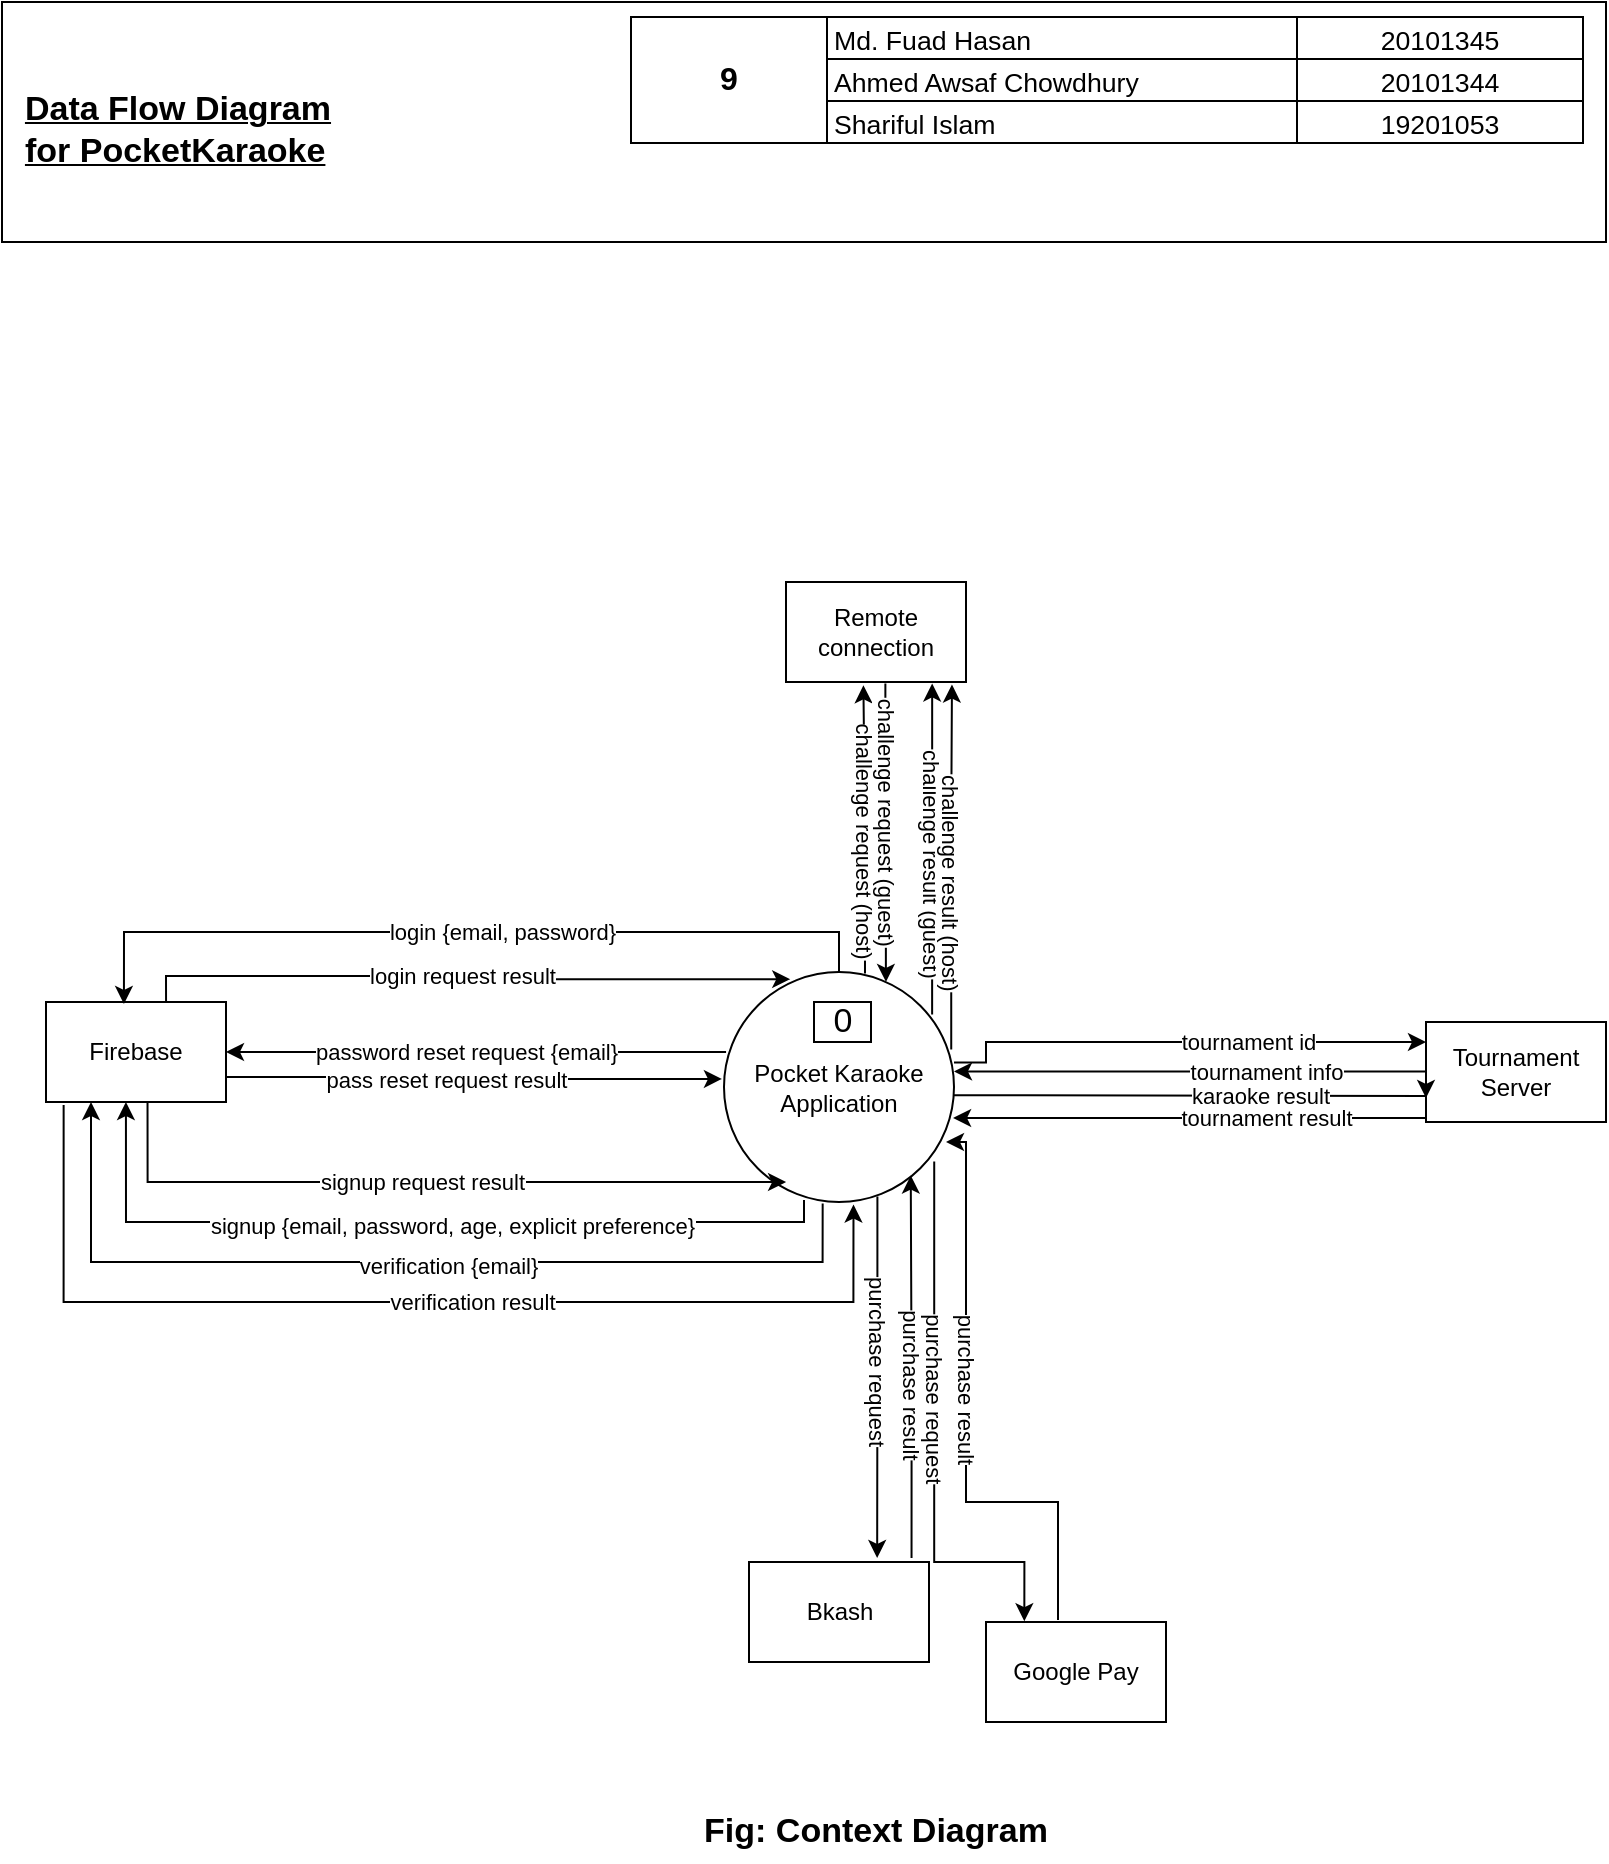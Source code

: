 <mxfile version="17.4.3" type="github" pages="2">
  <diagram id="k2JUfgEphU9K_YTLyLhj" name="Page-1">
    <mxGraphModel dx="2062" dy="1104" grid="1" gridSize="10" guides="1" tooltips="1" connect="1" arrows="1" fold="1" page="1" pageScale="1" pageWidth="827" pageHeight="1169" math="0" shadow="0">
      <root>
        <mxCell id="0" />
        <mxCell id="1" parent="0" />
        <mxCell id="YoS9NdMaz8Q-m_SnrvrS-16" style="edgeStyle=orthogonalEdgeStyle;rounded=0;orthogonalLoop=1;jettySize=auto;html=1;exitX=0.009;exitY=0.348;exitDx=0;exitDy=0;entryX=1;entryY=0.5;entryDx=0;entryDy=0;exitPerimeter=0;" edge="1" parent="1" source="YoS9NdMaz8Q-m_SnrvrS-1" target="YoS9NdMaz8Q-m_SnrvrS-6">
          <mxGeometry relative="1" as="geometry" />
        </mxCell>
        <mxCell id="YoS9NdMaz8Q-m_SnrvrS-17" value="password reset request {email}" style="edgeLabel;html=1;align=center;verticalAlign=middle;resizable=0;points=[];" vertex="1" connectable="0" parent="YoS9NdMaz8Q-m_SnrvrS-16">
          <mxGeometry x="0.356" y="-1" relative="1" as="geometry">
            <mxPoint x="39" y="1" as="offset" />
          </mxGeometry>
        </mxCell>
        <mxCell id="YoS9NdMaz8Q-m_SnrvrS-1" value="Pocket Karaoke Application" style="ellipse;whiteSpace=wrap;html=1;aspect=fixed;" vertex="1" parent="1">
          <mxGeometry x="369" y="495" width="115" height="115" as="geometry" />
        </mxCell>
        <mxCell id="YoS9NdMaz8Q-m_SnrvrS-2" value="&lt;div align=&quot;left&quot;&gt;&lt;u&gt;&lt;b&gt;&lt;font style=&quot;font-size: 17px&quot;&gt;&lt;br&gt;&lt;/font&gt;&lt;/b&gt;&lt;/u&gt;&lt;/div&gt;&lt;div align=&quot;left&quot;&gt;&lt;u&gt;&lt;b&gt;&lt;font style=&quot;font-size: 17px&quot;&gt;&lt;br&gt;&lt;/font&gt;&lt;/b&gt;&lt;/u&gt;&lt;/div&gt;&lt;div align=&quot;left&quot;&gt;&lt;u&gt;&lt;b&gt;&lt;font style=&quot;font-size: 17px&quot;&gt;&lt;/font&gt;&lt;/b&gt;&lt;/u&gt;&lt;b&gt;&lt;font style=&quot;font-size: 17px&quot;&gt;&lt;span style=&quot;white-space: pre&quot;&gt;&lt;span style=&quot;white-space: pre&quot;&gt; &lt;/span&gt; &lt;/span&gt;&lt;/font&gt;&lt;/b&gt;&lt;u&gt;&lt;b&gt;&lt;font style=&quot;font-size: 17px&quot;&gt;Data Flow Diagram&lt;/font&gt;&lt;/b&gt;&lt;/u&gt;&lt;/div&gt;&lt;div align=&quot;left&quot;&gt;&lt;u&gt;&lt;b&gt;&lt;font style=&quot;font-size: 17px&quot;&gt;&lt;/font&gt;&lt;/b&gt;&lt;/u&gt;&lt;b&gt;&lt;font style=&quot;font-size: 17px&quot;&gt;&lt;span style=&quot;white-space: pre&quot;&gt;&lt;span style=&quot;white-space: pre&quot;&gt; &lt;/span&gt; &lt;/span&gt;&lt;/font&gt;&lt;/b&gt;&lt;u&gt;&lt;b&gt;&lt;font style=&quot;font-size: 17px&quot;&gt;for PocketKaraoke&lt;/font&gt;&lt;/b&gt;&lt;/u&gt;&lt;/div&gt;&lt;div align=&quot;left&quot;&gt;&lt;br&gt;&lt;/div&gt;&lt;div align=&quot;left&quot;&gt;&lt;br&gt;&lt;/div&gt;&lt;div align=&quot;left&quot;&gt;&lt;br&gt;&lt;/div&gt;" style="rounded=0;whiteSpace=wrap;html=1;fontSize=9;fillColor=none;align=left;" vertex="1" parent="1">
          <mxGeometry x="8" y="10" width="802" height="120" as="geometry" />
        </mxCell>
        <mxCell id="YoS9NdMaz8Q-m_SnrvrS-3" value="&lt;table dir=&quot;ltr&quot; style=&quot;table-layout: fixed ; font-size: 10pt ; font-family: &amp;quot;arial&amp;quot; ; width: 0px ; border-collapse: collapse ; border: none&quot; cellspacing=&quot;0&quot; cellpadding=&quot;0&quot; border=&quot;1&quot;&gt;&lt;colgroup&gt;&lt;col width=&quot;98&quot;&gt;&lt;col width=&quot;235&quot;&gt;&lt;col width=&quot;143&quot;&gt;&lt;/colgroup&gt;&lt;tbody&gt;&lt;tr style=&quot;height: 21px&quot;&gt;&lt;td style=&quot;border-color: rgb(0, 0, 0); border-style: solid; border-width: 1px; overflow: hidden; padding: 0px 3px; vertical-align: middle; font-size: 12pt; font-weight: bold; overflow-wrap: break-word; text-align: center;&quot; rowspan=&quot;3&quot; colspan=&quot;1&quot;&gt;&lt;span&gt;&lt;div style=&quot;max-height: 63px&quot;&gt;9&lt;/div&gt;&lt;/span&gt;&lt;/td&gt;&lt;td style=&quot;border-top: 1px solid rgb(0, 0, 0); border-right: 1px solid rgb(0, 0, 0); border-bottom: 1px solid rgb(0, 0, 0); overflow: hidden; padding: 0px 3px; vertical-align: bottom; overflow-wrap: break-word;&quot;&gt;Md. Fuad Hasan&lt;/td&gt;&lt;td style=&quot;border-top: 1px solid rgb(0, 0, 0); border-right: 1px solid rgb(0, 0, 0); border-bottom: 1px solid rgb(0, 0, 0); overflow: hidden; padding: 0px 3px; vertical-align: bottom; overflow-wrap: break-word; text-align: center;&quot;&gt;20101345&lt;/td&gt;&lt;/tr&gt;&lt;tr style=&quot;height: 21px&quot;&gt;&lt;td style=&quot;border-right: 1px solid rgb(0, 0, 0); border-bottom: 1px solid rgb(0, 0, 0); overflow: hidden; padding: 0px 3px; vertical-align: bottom; overflow-wrap: break-word;&quot;&gt;Ahmed Awsaf Chowdhury&lt;/td&gt;&lt;td style=&quot;border-right: 1px solid rgb(0, 0, 0); border-bottom: 1px solid rgb(0, 0, 0); overflow: hidden; padding: 0px 3px; vertical-align: bottom; overflow-wrap: break-word; text-align: center;&quot;&gt;20101344&lt;/td&gt;&lt;/tr&gt;&lt;tr style=&quot;height: 21px&quot;&gt;&lt;td style=&quot;border-right: 1px solid rgb(0, 0, 0); border-bottom: 1px solid rgb(0, 0, 0); overflow: hidden; padding: 0px 3px; vertical-align: bottom; overflow-wrap: break-word;&quot;&gt;Shariful Islam&lt;/td&gt;&lt;td style=&quot;border-right: 1px solid rgb(0, 0, 0); border-bottom: 1px solid rgb(0, 0, 0); overflow: hidden; padding: 0px 3px; vertical-align: bottom; overflow-wrap: break-word; text-align: center;&quot;&gt;19201053&lt;/td&gt;&lt;/tr&gt;&lt;/tbody&gt;&lt;/table&gt;" style="text;whiteSpace=wrap;html=1;" vertex="1" parent="1">
          <mxGeometry x="320.0" y="10" width="476.43" height="80" as="geometry" />
        </mxCell>
        <mxCell id="YoS9NdMaz8Q-m_SnrvrS-6" value="Firebase" style="rounded=0;whiteSpace=wrap;html=1;" vertex="1" parent="1">
          <mxGeometry x="30" y="510" width="90" height="50" as="geometry" />
        </mxCell>
        <mxCell id="YoS9NdMaz8Q-m_SnrvrS-8" value="Bkash" style="rounded=0;whiteSpace=wrap;html=1;" vertex="1" parent="1">
          <mxGeometry x="381.5" y="790" width="90" height="50" as="geometry" />
        </mxCell>
        <mxCell id="YoS9NdMaz8Q-m_SnrvrS-9" value="Google Pay" style="rounded=0;whiteSpace=wrap;html=1;" vertex="1" parent="1">
          <mxGeometry x="500.0" y="820" width="90" height="50" as="geometry" />
        </mxCell>
        <mxCell id="YoS9NdMaz8Q-m_SnrvrS-10" value="Remote&lt;br&gt;connection" style="rounded=0;whiteSpace=wrap;html=1;" vertex="1" parent="1">
          <mxGeometry x="400" y="300" width="90" height="50" as="geometry" />
        </mxCell>
        <mxCell id="YoS9NdMaz8Q-m_SnrvrS-11" value="Tournament&lt;br&gt;Server" style="rounded=0;whiteSpace=wrap;html=1;" vertex="1" parent="1">
          <mxGeometry x="720" y="520" width="90" height="50" as="geometry" />
        </mxCell>
        <mxCell id="YoS9NdMaz8Q-m_SnrvrS-18" style="edgeStyle=orthogonalEdgeStyle;rounded=0;orthogonalLoop=1;jettySize=auto;html=1;exitX=1;exitY=0.75;exitDx=0;exitDy=0;entryX=-0.009;entryY=0.465;entryDx=0;entryDy=0;entryPerimeter=0;" edge="1" parent="1" source="YoS9NdMaz8Q-m_SnrvrS-6" target="YoS9NdMaz8Q-m_SnrvrS-1">
          <mxGeometry relative="1" as="geometry">
            <mxPoint x="101" y="620" as="sourcePoint" />
            <mxPoint x="350" y="620" as="targetPoint" />
            <Array as="points">
              <mxPoint x="245" y="548" />
            </Array>
          </mxGeometry>
        </mxCell>
        <mxCell id="YoS9NdMaz8Q-m_SnrvrS-20" value="pass reset request result" style="edgeLabel;html=1;align=center;verticalAlign=middle;resizable=0;points=[];" vertex="1" connectable="0" parent="YoS9NdMaz8Q-m_SnrvrS-18">
          <mxGeometry x="-0.194" y="-1" relative="1" as="geometry">
            <mxPoint x="9" as="offset" />
          </mxGeometry>
        </mxCell>
        <mxCell id="YoS9NdMaz8Q-m_SnrvrS-21" style="edgeStyle=orthogonalEdgeStyle;rounded=0;orthogonalLoop=1;jettySize=auto;html=1;exitX=0.5;exitY=0;exitDx=0;exitDy=0;entryX=0.433;entryY=0.02;entryDx=0;entryDy=0;entryPerimeter=0;" edge="1" parent="1" source="YoS9NdMaz8Q-m_SnrvrS-1" target="YoS9NdMaz8Q-m_SnrvrS-6">
          <mxGeometry relative="1" as="geometry">
            <mxPoint x="379" y="480" as="sourcePoint" />
            <mxPoint x="130" y="480" as="targetPoint" />
            <Array as="points">
              <mxPoint x="427" y="475" />
              <mxPoint x="69" y="475" />
            </Array>
          </mxGeometry>
        </mxCell>
        <mxCell id="YoS9NdMaz8Q-m_SnrvrS-25" value="login {email, password}" style="edgeLabel;html=1;align=center;verticalAlign=middle;resizable=0;points=[];" vertex="1" connectable="0" parent="YoS9NdMaz8Q-m_SnrvrS-21">
          <mxGeometry x="-0.085" relative="1" as="geometry">
            <mxPoint as="offset" />
          </mxGeometry>
        </mxCell>
        <mxCell id="YoS9NdMaz8Q-m_SnrvrS-26" style="edgeStyle=orthogonalEdgeStyle;rounded=0;orthogonalLoop=1;jettySize=auto;html=1;exitX=0.667;exitY=0;exitDx=0;exitDy=0;entryX=0.288;entryY=0.031;entryDx=0;entryDy=0;exitPerimeter=0;entryPerimeter=0;" edge="1" parent="1" source="YoS9NdMaz8Q-m_SnrvrS-6" target="YoS9NdMaz8Q-m_SnrvrS-1">
          <mxGeometry relative="1" as="geometry">
            <mxPoint x="389" y="410" as="sourcePoint" />
            <mxPoint x="140" y="410" as="targetPoint" />
            <Array as="points">
              <mxPoint x="90" y="497" />
              <mxPoint x="245" y="497" />
            </Array>
          </mxGeometry>
        </mxCell>
        <mxCell id="YoS9NdMaz8Q-m_SnrvrS-27" value="login request result" style="edgeLabel;html=1;align=center;verticalAlign=middle;resizable=0;points=[];" vertex="1" connectable="0" parent="YoS9NdMaz8Q-m_SnrvrS-26">
          <mxGeometry x="-0.016" relative="1" as="geometry">
            <mxPoint as="offset" />
          </mxGeometry>
        </mxCell>
        <mxCell id="YoS9NdMaz8Q-m_SnrvrS-32" style="edgeStyle=orthogonalEdgeStyle;rounded=0;orthogonalLoop=1;jettySize=auto;html=1;entryX=0.444;entryY=1;entryDx=0;entryDy=0;entryPerimeter=0;" edge="1" parent="1" target="YoS9NdMaz8Q-m_SnrvrS-6">
          <mxGeometry relative="1" as="geometry">
            <mxPoint x="409" y="610" as="sourcePoint" />
            <mxPoint x="80" y="640" as="targetPoint" />
            <Array as="points">
              <mxPoint x="409" y="609" />
              <mxPoint x="409" y="620" />
              <mxPoint x="70" y="620" />
            </Array>
          </mxGeometry>
        </mxCell>
        <mxCell id="YoS9NdMaz8Q-m_SnrvrS-33" value="signup {email, password, age, explicit preference}" style="edgeLabel;html=1;align=center;verticalAlign=middle;resizable=0;points=[];" vertex="1" connectable="0" parent="YoS9NdMaz8Q-m_SnrvrS-32">
          <mxGeometry x="-0.086" y="2" relative="1" as="geometry">
            <mxPoint as="offset" />
          </mxGeometry>
        </mxCell>
        <mxCell id="YoS9NdMaz8Q-m_SnrvrS-34" style="edgeStyle=orthogonalEdgeStyle;rounded=0;orthogonalLoop=1;jettySize=auto;html=1;exitX=0.564;exitY=0.992;exitDx=0;exitDy=0;entryX=0.27;entryY=0.913;entryDx=0;entryDy=0;exitPerimeter=0;entryPerimeter=0;" edge="1" parent="1" source="YoS9NdMaz8Q-m_SnrvrS-6" target="YoS9NdMaz8Q-m_SnrvrS-1">
          <mxGeometry relative="1" as="geometry">
            <mxPoint x="90.03" y="613" as="sourcePoint" />
            <mxPoint x="392.04" y="600.48" as="targetPoint" />
            <Array as="points">
              <mxPoint x="81" y="600" />
            </Array>
          </mxGeometry>
        </mxCell>
        <mxCell id="YoS9NdMaz8Q-m_SnrvrS-35" value="signup request result" style="edgeLabel;html=1;align=center;verticalAlign=middle;resizable=0;points=[];" vertex="1" connectable="0" parent="YoS9NdMaz8Q-m_SnrvrS-34">
          <mxGeometry x="-0.016" relative="1" as="geometry">
            <mxPoint as="offset" />
          </mxGeometry>
        </mxCell>
        <mxCell id="YoS9NdMaz8Q-m_SnrvrS-36" style="edgeStyle=orthogonalEdgeStyle;rounded=0;orthogonalLoop=1;jettySize=auto;html=1;exitX=0.429;exitY=1.006;exitDx=0;exitDy=0;entryX=0.25;entryY=1;entryDx=0;entryDy=0;exitPerimeter=0;" edge="1" parent="1" source="YoS9NdMaz8Q-m_SnrvrS-1" target="YoS9NdMaz8Q-m_SnrvrS-6">
          <mxGeometry relative="1" as="geometry">
            <mxPoint x="409.04" y="645" as="sourcePoint" />
            <mxPoint x="70.0" y="630" as="targetPoint" />
            <Array as="points">
              <mxPoint x="418" y="640" />
              <mxPoint x="53" y="640" />
            </Array>
          </mxGeometry>
        </mxCell>
        <mxCell id="YoS9NdMaz8Q-m_SnrvrS-37" value="verification {email}" style="edgeLabel;html=1;align=center;verticalAlign=middle;resizable=0;points=[];" vertex="1" connectable="0" parent="YoS9NdMaz8Q-m_SnrvrS-36">
          <mxGeometry x="-0.086" y="2" relative="1" as="geometry">
            <mxPoint as="offset" />
          </mxGeometry>
        </mxCell>
        <mxCell id="YoS9NdMaz8Q-m_SnrvrS-38" style="edgeStyle=orthogonalEdgeStyle;rounded=0;orthogonalLoop=1;jettySize=auto;html=1;exitX=0.098;exitY=1.031;exitDx=0;exitDy=0;entryX=0.563;entryY=1.011;entryDx=0;entryDy=0;exitPerimeter=0;entryPerimeter=0;" edge="1" parent="1" source="YoS9NdMaz8Q-m_SnrvrS-6" target="YoS9NdMaz8Q-m_SnrvrS-1">
          <mxGeometry relative="1" as="geometry">
            <mxPoint x="39.56" y="630.0" as="sourcePoint" />
            <mxPoint x="359.96" y="643.72" as="targetPoint" />
            <Array as="points">
              <mxPoint x="39" y="660" />
              <mxPoint x="434" y="660" />
            </Array>
          </mxGeometry>
        </mxCell>
        <mxCell id="YoS9NdMaz8Q-m_SnrvrS-39" value="verification result" style="edgeLabel;html=1;align=center;verticalAlign=middle;resizable=0;points=[];" vertex="1" connectable="0" parent="YoS9NdMaz8Q-m_SnrvrS-38">
          <mxGeometry x="-0.016" relative="1" as="geometry">
            <mxPoint x="36" as="offset" />
          </mxGeometry>
        </mxCell>
        <mxCell id="YoS9NdMaz8Q-m_SnrvrS-40" style="edgeStyle=orthogonalEdgeStyle;rounded=0;orthogonalLoop=1;jettySize=auto;html=1;exitX=0.667;exitY=0.976;exitDx=0;exitDy=0;exitPerimeter=0;entryX=0.712;entryY=-0.04;entryDx=0;entryDy=0;entryPerimeter=0;" edge="1" parent="1" source="YoS9NdMaz8Q-m_SnrvrS-1" target="YoS9NdMaz8Q-m_SnrvrS-8">
          <mxGeometry relative="1" as="geometry">
            <mxPoint x="459.99" y="730" as="sourcePoint" />
            <mxPoint x="210" y="710" as="targetPoint" />
            <Array as="points" />
          </mxGeometry>
        </mxCell>
        <mxCell id="YoS9NdMaz8Q-m_SnrvrS-41" value="purchase request" style="edgeLabel;html=1;align=center;verticalAlign=middle;resizable=0;points=[];rotation=90;" vertex="1" connectable="0" parent="YoS9NdMaz8Q-m_SnrvrS-40">
          <mxGeometry x="-0.085" relative="1" as="geometry">
            <mxPoint as="offset" />
          </mxGeometry>
        </mxCell>
        <mxCell id="YoS9NdMaz8Q-m_SnrvrS-44" style="edgeStyle=orthogonalEdgeStyle;rounded=0;orthogonalLoop=1;jettySize=auto;html=1;exitX=0.903;exitY=-0.04;exitDx=0;exitDy=0;exitPerimeter=0;entryX=0.812;entryY=0.885;entryDx=0;entryDy=0;entryPerimeter=0;" edge="1" parent="1" source="YoS9NdMaz8Q-m_SnrvrS-8" target="YoS9NdMaz8Q-m_SnrvrS-1">
          <mxGeometry relative="1" as="geometry">
            <mxPoint x="455.705" y="617.24" as="sourcePoint" />
            <mxPoint x="455.58" y="798" as="targetPoint" />
            <Array as="points" />
          </mxGeometry>
        </mxCell>
        <mxCell id="YoS9NdMaz8Q-m_SnrvrS-45" value="purchase result" style="edgeLabel;html=1;align=center;verticalAlign=middle;resizable=0;points=[];rotation=90;" vertex="1" connectable="0" parent="YoS9NdMaz8Q-m_SnrvrS-44">
          <mxGeometry x="-0.085" relative="1" as="geometry">
            <mxPoint as="offset" />
          </mxGeometry>
        </mxCell>
        <mxCell id="YoS9NdMaz8Q-m_SnrvrS-46" style="edgeStyle=orthogonalEdgeStyle;rounded=0;orthogonalLoop=1;jettySize=auto;html=1;exitX=0.914;exitY=0.824;exitDx=0;exitDy=0;exitPerimeter=0;entryX=0.213;entryY=-0.008;entryDx=0;entryDy=0;entryPerimeter=0;" edge="1" parent="1" source="YoS9NdMaz8Q-m_SnrvrS-1" target="YoS9NdMaz8Q-m_SnrvrS-9">
          <mxGeometry relative="1" as="geometry">
            <mxPoint x="550.045" y="610" as="sourcePoint" />
            <mxPoint x="549.92" y="790.76" as="targetPoint" />
            <Array as="points">
              <mxPoint x="474" y="790" />
              <mxPoint x="519" y="790" />
            </Array>
          </mxGeometry>
        </mxCell>
        <mxCell id="YoS9NdMaz8Q-m_SnrvrS-47" value="purchase request" style="edgeLabel;html=1;align=center;verticalAlign=middle;resizable=0;points=[];rotation=90;" vertex="1" connectable="0" parent="YoS9NdMaz8Q-m_SnrvrS-46">
          <mxGeometry x="-0.085" relative="1" as="geometry">
            <mxPoint y="-8" as="offset" />
          </mxGeometry>
        </mxCell>
        <mxCell id="YoS9NdMaz8Q-m_SnrvrS-48" style="edgeStyle=orthogonalEdgeStyle;rounded=0;orthogonalLoop=1;jettySize=auto;html=1;exitX=0.4;exitY=-0.02;exitDx=0;exitDy=0;exitPerimeter=0;" edge="1" parent="1" source="YoS9NdMaz8Q-m_SnrvrS-9">
          <mxGeometry relative="1" as="geometry">
            <mxPoint x="603.21" y="801.22" as="sourcePoint" />
            <mxPoint x="480" y="580" as="targetPoint" />
            <Array as="points">
              <mxPoint x="536" y="760" />
              <mxPoint x="490" y="760" />
              <mxPoint x="490" y="580" />
            </Array>
          </mxGeometry>
        </mxCell>
        <mxCell id="YoS9NdMaz8Q-m_SnrvrS-49" value="purchase result" style="edgeLabel;html=1;align=center;verticalAlign=middle;resizable=0;points=[];rotation=90;" vertex="1" connectable="0" parent="YoS9NdMaz8Q-m_SnrvrS-48">
          <mxGeometry x="-0.085" relative="1" as="geometry">
            <mxPoint y="-27" as="offset" />
          </mxGeometry>
        </mxCell>
        <mxCell id="YoS9NdMaz8Q-m_SnrvrS-52" style="edgeStyle=orthogonalEdgeStyle;rounded=0;orthogonalLoop=1;jettySize=auto;html=1;exitX=0.613;exitY=0.007;exitDx=0;exitDy=0;entryX=0.43;entryY=1.033;entryDx=0;entryDy=0;entryPerimeter=0;exitPerimeter=0;" edge="1" parent="1" source="YoS9NdMaz8Q-m_SnrvrS-1" target="YoS9NdMaz8Q-m_SnrvrS-10">
          <mxGeometry relative="1" as="geometry">
            <mxPoint x="582.99" y="540.94" as="sourcePoint" />
            <mxPoint x="540.005" y="300.005" as="targetPoint" />
          </mxGeometry>
        </mxCell>
        <mxCell id="YoS9NdMaz8Q-m_SnrvrS-53" value="challenge request (host)" style="edgeLabel;html=1;align=center;verticalAlign=middle;resizable=0;points=[];rotation=90;" vertex="1" connectable="0" parent="YoS9NdMaz8Q-m_SnrvrS-52">
          <mxGeometry x="-0.085" relative="1" as="geometry">
            <mxPoint as="offset" />
          </mxGeometry>
        </mxCell>
        <mxCell id="YoS9NdMaz8Q-m_SnrvrS-54" style="edgeStyle=orthogonalEdgeStyle;rounded=0;orthogonalLoop=1;jettySize=auto;html=1;entryX=0.704;entryY=0.043;entryDx=0;entryDy=0;exitX=0.552;exitY=1.014;exitDx=0;exitDy=0;exitPerimeter=0;entryPerimeter=0;" edge="1" parent="1" source="YoS9NdMaz8Q-m_SnrvrS-10" target="YoS9NdMaz8Q-m_SnrvrS-1">
          <mxGeometry relative="1" as="geometry">
            <mxPoint x="470" y="351" as="sourcePoint" />
            <mxPoint x="468.34" y="498.245" as="targetPoint" />
            <Array as="points">
              <mxPoint x="450" y="351" />
            </Array>
          </mxGeometry>
        </mxCell>
        <mxCell id="YoS9NdMaz8Q-m_SnrvrS-55" value="challenge request (guest)" style="edgeLabel;html=1;align=center;verticalAlign=middle;resizable=0;points=[];rotation=90;" vertex="1" connectable="0" parent="YoS9NdMaz8Q-m_SnrvrS-54">
          <mxGeometry x="-0.085" relative="1" as="geometry">
            <mxPoint as="offset" />
          </mxGeometry>
        </mxCell>
        <mxCell id="YoS9NdMaz8Q-m_SnrvrS-56" style="edgeStyle=orthogonalEdgeStyle;rounded=0;orthogonalLoop=1;jettySize=auto;html=1;exitX=0.905;exitY=0.185;exitDx=0;exitDy=0;exitPerimeter=0;entryX=0.812;entryY=1.014;entryDx=0;entryDy=0;entryPerimeter=0;" edge="1" parent="1" source="YoS9NdMaz8Q-m_SnrvrS-1" target="YoS9NdMaz8Q-m_SnrvrS-10">
          <mxGeometry relative="1" as="geometry">
            <mxPoint x="474" y="510" as="sourcePoint" />
            <mxPoint x="473.79" y="360.0" as="targetPoint" />
            <Array as="points" />
          </mxGeometry>
        </mxCell>
        <mxCell id="YoS9NdMaz8Q-m_SnrvrS-57" value="challenge result (guest)" style="edgeLabel;html=1;align=center;verticalAlign=middle;resizable=0;points=[];rotation=90;" vertex="1" connectable="0" parent="YoS9NdMaz8Q-m_SnrvrS-56">
          <mxGeometry x="-0.085" relative="1" as="geometry">
            <mxPoint as="offset" />
          </mxGeometry>
        </mxCell>
        <mxCell id="YoS9NdMaz8Q-m_SnrvrS-59" style="edgeStyle=orthogonalEdgeStyle;rounded=0;orthogonalLoop=1;jettySize=auto;html=1;exitX=0.988;exitY=0.337;exitDx=0;exitDy=0;exitPerimeter=0;entryX=0.922;entryY=1.025;entryDx=0;entryDy=0;entryPerimeter=0;" edge="1" parent="1" source="YoS9NdMaz8Q-m_SnrvrS-1" target="YoS9NdMaz8Q-m_SnrvrS-10">
          <mxGeometry relative="1" as="geometry">
            <mxPoint x="483.075" y="526.275" as="sourcePoint" />
            <mxPoint x="483.08" y="360.7" as="targetPoint" />
            <Array as="points" />
          </mxGeometry>
        </mxCell>
        <mxCell id="YoS9NdMaz8Q-m_SnrvrS-60" value="challenge result (host)" style="edgeLabel;html=1;align=center;verticalAlign=middle;resizable=0;points=[];rotation=90;" vertex="1" connectable="0" parent="YoS9NdMaz8Q-m_SnrvrS-59">
          <mxGeometry x="-0.085" relative="1" as="geometry">
            <mxPoint as="offset" />
          </mxGeometry>
        </mxCell>
        <mxCell id="YoS9NdMaz8Q-m_SnrvrS-63" style="edgeStyle=orthogonalEdgeStyle;rounded=0;orthogonalLoop=1;jettySize=auto;html=1;" edge="1" parent="1">
          <mxGeometry relative="1" as="geometry">
            <mxPoint x="484" y="540.28" as="sourcePoint" />
            <mxPoint x="720" y="530" as="targetPoint" />
            <Array as="points">
              <mxPoint x="500" y="540" />
              <mxPoint x="500" y="530" />
            </Array>
          </mxGeometry>
        </mxCell>
        <mxCell id="YoS9NdMaz8Q-m_SnrvrS-64" value="tournament id" style="edgeLabel;html=1;align=center;verticalAlign=middle;resizable=0;points=[];" vertex="1" connectable="0" parent="YoS9NdMaz8Q-m_SnrvrS-63">
          <mxGeometry x="-0.016" relative="1" as="geometry">
            <mxPoint x="36" as="offset" />
          </mxGeometry>
        </mxCell>
        <mxCell id="YoS9NdMaz8Q-m_SnrvrS-65" style="edgeStyle=orthogonalEdgeStyle;rounded=0;orthogonalLoop=1;jettySize=auto;html=1;" edge="1" parent="1">
          <mxGeometry relative="1" as="geometry">
            <mxPoint x="720" y="544.71" as="sourcePoint" />
            <mxPoint x="484" y="544.71" as="targetPoint" />
            <Array as="points">
              <mxPoint x="504" y="544.71" />
            </Array>
          </mxGeometry>
        </mxCell>
        <mxCell id="YoS9NdMaz8Q-m_SnrvrS-66" value="tournament info" style="edgeLabel;html=1;align=center;verticalAlign=middle;resizable=0;points=[];" vertex="1" connectable="0" parent="YoS9NdMaz8Q-m_SnrvrS-65">
          <mxGeometry x="-0.016" relative="1" as="geometry">
            <mxPoint x="36" as="offset" />
          </mxGeometry>
        </mxCell>
        <mxCell id="YoS9NdMaz8Q-m_SnrvrS-67" style="edgeStyle=orthogonalEdgeStyle;rounded=0;orthogonalLoop=1;jettySize=auto;html=1;exitX=0.997;exitY=0.553;exitDx=0;exitDy=0;exitPerimeter=0;" edge="1" parent="1">
          <mxGeometry relative="1" as="geometry">
            <mxPoint x="483.655" y="556.595" as="sourcePoint" />
            <mxPoint x="720" y="558" as="targetPoint" />
            <Array as="points">
              <mxPoint x="520" y="557" />
              <mxPoint x="720" y="557" />
            </Array>
          </mxGeometry>
        </mxCell>
        <mxCell id="YoS9NdMaz8Q-m_SnrvrS-68" value="karaoke result" style="edgeLabel;html=1;align=center;verticalAlign=middle;resizable=0;points=[];" vertex="1" connectable="0" parent="YoS9NdMaz8Q-m_SnrvrS-67">
          <mxGeometry x="-0.016" relative="1" as="geometry">
            <mxPoint x="36" as="offset" />
          </mxGeometry>
        </mxCell>
        <mxCell id="YoS9NdMaz8Q-m_SnrvrS-71" style="edgeStyle=orthogonalEdgeStyle;rounded=0;orthogonalLoop=1;jettySize=auto;html=1;exitX=0.996;exitY=0.6;exitDx=0;exitDy=0;exitPerimeter=0;entryX=0.001;entryY=0.879;entryDx=0;entryDy=0;entryPerimeter=0;" edge="1" parent="1">
          <mxGeometry relative="1" as="geometry">
            <mxPoint x="720.09" y="567.95" as="sourcePoint" />
            <mxPoint x="483.54" y="568" as="targetPoint" />
            <Array as="points" />
          </mxGeometry>
        </mxCell>
        <mxCell id="YoS9NdMaz8Q-m_SnrvrS-72" value="tournament result" style="edgeLabel;html=1;align=center;verticalAlign=middle;resizable=0;points=[];" vertex="1" connectable="0" parent="YoS9NdMaz8Q-m_SnrvrS-71">
          <mxGeometry x="-0.016" relative="1" as="geometry">
            <mxPoint x="36" as="offset" />
          </mxGeometry>
        </mxCell>
        <mxCell id="YoS9NdMaz8Q-m_SnrvrS-73" value="Fig: Context Diagram" style="text;html=1;strokeColor=none;fillColor=none;align=center;verticalAlign=middle;whiteSpace=wrap;rounded=0;fontStyle=1;fontSize=17;" vertex="1" parent="1">
          <mxGeometry x="330" y="910" width="230" height="30" as="geometry" />
        </mxCell>
        <mxCell id="dhoHzv0NwORikuWzEQfn-1" value="0" style="rounded=0;whiteSpace=wrap;html=1;fontSize=17;" vertex="1" parent="1">
          <mxGeometry x="414" y="510" width="28.5" height="20" as="geometry" />
        </mxCell>
      </root>
    </mxGraphModel>
  </diagram>
  <diagram id="gBP13aazC5-c7l4j7vfi" name="Page-2">
    <mxGraphModel dx="1178" dy="631" grid="1" gridSize="10" guides="1" tooltips="1" connect="1" arrows="1" fold="1" page="1" pageScale="1" pageWidth="827" pageHeight="1169" math="0" shadow="0">
      <root>
        <mxCell id="0" />
        <mxCell id="1" parent="0" />
        <mxCell id="vs7FMDAYeTu9xgra7Yvu-1" style="edgeStyle=orthogonalEdgeStyle;rounded=0;orthogonalLoop=1;jettySize=auto;html=1;exitX=0;exitY=0.5;exitDx=0;exitDy=0;entryX=1;entryY=0.5;entryDx=0;entryDy=0;" edge="1" parent="1" source="vpkvYUUwOjwxv27jHWSM-11" target="vs7FMDAYeTu9xgra7Yvu-6">
          <mxGeometry relative="1" as="geometry">
            <mxPoint x="421.035" y="110.02" as="sourcePoint" />
            <Array as="points">
              <mxPoint x="380" y="160" />
              <mxPoint x="380" y="110" />
            </Array>
          </mxGeometry>
        </mxCell>
        <mxCell id="vs7FMDAYeTu9xgra7Yvu-2" value="password reset request {email}" style="edgeLabel;html=1;align=center;verticalAlign=middle;resizable=0;points=[];" vertex="1" connectable="0" parent="vs7FMDAYeTu9xgra7Yvu-1">
          <mxGeometry x="0.356" y="-1" relative="1" as="geometry">
            <mxPoint x="15" y="1" as="offset" />
          </mxGeometry>
        </mxCell>
        <mxCell id="vs7FMDAYeTu9xgra7Yvu-6" value="Firebase" style="rounded=0;whiteSpace=wrap;html=1;" vertex="1" parent="1">
          <mxGeometry x="81" y="85" width="90" height="50" as="geometry" />
        </mxCell>
        <mxCell id="vs7FMDAYeTu9xgra7Yvu-11" style="edgeStyle=orthogonalEdgeStyle;rounded=0;orthogonalLoop=1;jettySize=auto;html=1;entryX=0;entryY=0.75;entryDx=0;entryDy=0;exitX=1;exitY=1;exitDx=0;exitDy=0;" edge="1" parent="1" source="vs7FMDAYeTu9xgra7Yvu-6" target="vpkvYUUwOjwxv27jHWSM-11">
          <mxGeometry relative="1" as="geometry">
            <mxPoint x="170" y="130" as="sourcePoint" />
            <mxPoint x="418.965" y="123.475" as="targetPoint" />
          </mxGeometry>
        </mxCell>
        <mxCell id="vs7FMDAYeTu9xgra7Yvu-12" value="pass reset request result" style="edgeLabel;html=1;align=center;verticalAlign=middle;resizable=0;points=[];" vertex="1" connectable="0" parent="vs7FMDAYeTu9xgra7Yvu-11">
          <mxGeometry x="-0.194" y="-1" relative="1" as="geometry">
            <mxPoint x="22" as="offset" />
          </mxGeometry>
        </mxCell>
        <mxCell id="vs7FMDAYeTu9xgra7Yvu-13" style="edgeStyle=orthogonalEdgeStyle;rounded=0;orthogonalLoop=1;jettySize=auto;html=1;entryX=0.433;entryY=0.02;entryDx=0;entryDy=0;entryPerimeter=0;exitX=-0.017;exitY=0.393;exitDx=0;exitDy=0;exitPerimeter=0;" edge="1" parent="1" source="vpkvYUUwOjwxv27jHWSM-1" target="vs7FMDAYeTu9xgra7Yvu-6">
          <mxGeometry relative="1" as="geometry">
            <mxPoint x="521.0" y="50.034" as="sourcePoint" />
            <mxPoint x="181" y="55" as="targetPoint" />
          </mxGeometry>
        </mxCell>
        <mxCell id="vs7FMDAYeTu9xgra7Yvu-14" value="login {email, password}" style="edgeLabel;html=1;align=center;verticalAlign=middle;resizable=0;points=[];" vertex="1" connectable="0" parent="vs7FMDAYeTu9xgra7Yvu-13">
          <mxGeometry x="-0.085" relative="1" as="geometry">
            <mxPoint as="offset" />
          </mxGeometry>
        </mxCell>
        <mxCell id="vs7FMDAYeTu9xgra7Yvu-15" style="edgeStyle=orthogonalEdgeStyle;rounded=0;orthogonalLoop=1;jettySize=auto;html=1;exitX=0.667;exitY=0;exitDx=0;exitDy=0;entryX=0.003;entryY=0.643;entryDx=0;entryDy=0;exitPerimeter=0;entryPerimeter=0;" edge="1" parent="1" source="vs7FMDAYeTu9xgra7Yvu-6" target="vpkvYUUwOjwxv27jHWSM-1">
          <mxGeometry relative="1" as="geometry">
            <mxPoint x="440" y="-15" as="sourcePoint" />
            <mxPoint x="453.12" y="73.565" as="targetPoint" />
            <Array as="points">
              <mxPoint x="141" y="71" />
              <mxPoint x="411" y="71" />
            </Array>
          </mxGeometry>
        </mxCell>
        <mxCell id="vs7FMDAYeTu9xgra7Yvu-16" value="login request result" style="edgeLabel;html=1;align=center;verticalAlign=middle;resizable=0;points=[];" vertex="1" connectable="0" parent="vs7FMDAYeTu9xgra7Yvu-15">
          <mxGeometry x="-0.016" relative="1" as="geometry">
            <mxPoint x="48" as="offset" />
          </mxGeometry>
        </mxCell>
        <mxCell id="vs7FMDAYeTu9xgra7Yvu-17" style="edgeStyle=orthogonalEdgeStyle;rounded=0;orthogonalLoop=1;jettySize=auto;html=1;entryX=0.444;entryY=1;entryDx=0;entryDy=0;entryPerimeter=0;exitX=-0.022;exitY=0.38;exitDx=0;exitDy=0;exitPerimeter=0;" edge="1" parent="1" target="vs7FMDAYeTu9xgra7Yvu-6" source="vpkvYUUwOjwxv27jHWSM-15">
          <mxGeometry relative="1" as="geometry">
            <mxPoint x="460" y="185" as="sourcePoint" />
            <mxPoint x="131" y="215" as="targetPoint" />
            <Array as="points">
              <mxPoint x="460" y="260" />
              <mxPoint x="121" y="260" />
            </Array>
          </mxGeometry>
        </mxCell>
        <mxCell id="vs7FMDAYeTu9xgra7Yvu-18" value="signup {email, password, age, explicit preference}" style="edgeLabel;html=1;align=center;verticalAlign=middle;resizable=0;points=[];" vertex="1" connectable="0" parent="vs7FMDAYeTu9xgra7Yvu-17">
          <mxGeometry x="-0.086" y="2" relative="1" as="geometry">
            <mxPoint as="offset" />
          </mxGeometry>
        </mxCell>
        <mxCell id="vs7FMDAYeTu9xgra7Yvu-19" style="edgeStyle=orthogonalEdgeStyle;rounded=0;orthogonalLoop=1;jettySize=auto;html=1;exitX=0.564;exitY=0.992;exitDx=0;exitDy=0;exitPerimeter=0;" edge="1" parent="1" source="vs7FMDAYeTu9xgra7Yvu-6">
          <mxGeometry relative="1" as="geometry">
            <mxPoint x="141.03" y="188" as="sourcePoint" />
            <mxPoint x="560" y="240" as="targetPoint" />
            <Array as="points">
              <mxPoint x="132" y="241" />
            </Array>
          </mxGeometry>
        </mxCell>
        <mxCell id="vs7FMDAYeTu9xgra7Yvu-20" value="signup request result" style="edgeLabel;html=1;align=center;verticalAlign=middle;resizable=0;points=[];" vertex="1" connectable="0" parent="vs7FMDAYeTu9xgra7Yvu-19">
          <mxGeometry x="-0.016" relative="1" as="geometry">
            <mxPoint as="offset" />
          </mxGeometry>
        </mxCell>
        <mxCell id="vs7FMDAYeTu9xgra7Yvu-21" style="edgeStyle=orthogonalEdgeStyle;rounded=0;orthogonalLoop=1;jettySize=auto;html=1;exitX=-0.017;exitY=0.638;exitDx=0;exitDy=0;entryX=0.25;entryY=1;entryDx=0;entryDy=0;exitPerimeter=0;" edge="1" parent="1" source="vpkvYUUwOjwxv27jHWSM-15" target="vs7FMDAYeTu9xgra7Yvu-6">
          <mxGeometry relative="1" as="geometry">
            <mxPoint x="469.335" y="185.69" as="sourcePoint" />
            <mxPoint x="121.0" y="205" as="targetPoint" />
          </mxGeometry>
        </mxCell>
        <mxCell id="vs7FMDAYeTu9xgra7Yvu-22" value="verification {email}" style="edgeLabel;html=1;align=center;verticalAlign=middle;resizable=0;points=[];" vertex="1" connectable="0" parent="vs7FMDAYeTu9xgra7Yvu-21">
          <mxGeometry x="-0.086" y="2" relative="1" as="geometry">
            <mxPoint as="offset" />
          </mxGeometry>
        </mxCell>
        <mxCell id="vs7FMDAYeTu9xgra7Yvu-23" style="edgeStyle=orthogonalEdgeStyle;rounded=0;orthogonalLoop=1;jettySize=auto;html=1;exitX=0.098;exitY=1.031;exitDx=0;exitDy=0;exitPerimeter=0;entryX=0.008;entryY=0.854;entryDx=0;entryDy=0;entryPerimeter=0;" edge="1" parent="1" source="vs7FMDAYeTu9xgra7Yvu-6" target="vpkvYUUwOjwxv27jHWSM-15">
          <mxGeometry relative="1" as="geometry">
            <mxPoint x="90.56" y="205.0" as="sourcePoint" />
            <mxPoint x="651" y="290" as="targetPoint" />
            <Array as="points">
              <mxPoint x="90" y="298" />
            </Array>
          </mxGeometry>
        </mxCell>
        <mxCell id="vs7FMDAYeTu9xgra7Yvu-24" value="verification result" style="edgeLabel;html=1;align=center;verticalAlign=middle;resizable=0;points=[];" vertex="1" connectable="0" parent="vs7FMDAYeTu9xgra7Yvu-23">
          <mxGeometry x="-0.016" relative="1" as="geometry">
            <mxPoint x="36" as="offset" />
          </mxGeometry>
        </mxCell>
        <mxCell id="vs7FMDAYeTu9xgra7Yvu-51" value="Fig: Level 1 Diagram (Login, Signup, Password reset)" style="text;html=1;strokeColor=none;fillColor=none;align=center;verticalAlign=middle;whiteSpace=wrap;rounded=0;fontStyle=1;fontSize=17;" vertex="1" parent="1">
          <mxGeometry x="150" y="320" width="440" height="30" as="geometry" />
        </mxCell>
        <mxCell id="vpkvYUUwOjwxv27jHWSM-18" value="" style="group" vertex="1" connectable="0" parent="1">
          <mxGeometry x="414" y="120" width="140" height="80" as="geometry" />
        </mxCell>
        <mxCell id="vpkvYUUwOjwxv27jHWSM-10" value="" style="group" vertex="1" connectable="0" parent="vpkvYUUwOjwxv27jHWSM-18">
          <mxGeometry width="140" height="80" as="geometry" />
        </mxCell>
        <mxCell id="vpkvYUUwOjwxv27jHWSM-11" value="Password Reset" style="rounded=1;whiteSpace=wrap;html=1;fontSize=17;" vertex="1" parent="vpkvYUUwOjwxv27jHWSM-10">
          <mxGeometry width="140" height="80" as="geometry" />
        </mxCell>
        <mxCell id="vpkvYUUwOjwxv27jHWSM-12" value="1.2" style="text;html=1;strokeColor=none;fillColor=none;align=center;verticalAlign=middle;whiteSpace=wrap;rounded=0;fontSize=17;" vertex="1" parent="vpkvYUUwOjwxv27jHWSM-10">
          <mxGeometry x="40" width="50" height="22.857" as="geometry" />
        </mxCell>
        <mxCell id="vpkvYUUwOjwxv27jHWSM-13" value="" style="endArrow=none;html=1;rounded=0;fontSize=17;exitX=0;exitY=0.25;exitDx=0;exitDy=0;entryX=1;entryY=0.25;entryDx=0;entryDy=0;" edge="1" parent="vpkvYUUwOjwxv27jHWSM-18">
          <mxGeometry width="50" height="50" relative="1" as="geometry">
            <mxPoint y="24.143" as="sourcePoint" />
            <mxPoint x="140" y="24.143" as="targetPoint" />
          </mxGeometry>
        </mxCell>
        <mxCell id="vpkvYUUwOjwxv27jHWSM-21" value="" style="group" vertex="1" connectable="0" parent="1">
          <mxGeometry x="414" y="20" width="140" height="80" as="geometry" />
        </mxCell>
        <mxCell id="vpkvYUUwOjwxv27jHWSM-4" value="" style="group" vertex="1" connectable="0" parent="vpkvYUUwOjwxv27jHWSM-21">
          <mxGeometry width="140" height="80" as="geometry" />
        </mxCell>
        <mxCell id="vpkvYUUwOjwxv27jHWSM-1" value="Login" style="rounded=1;whiteSpace=wrap;html=1;fontSize=17;" vertex="1" parent="vpkvYUUwOjwxv27jHWSM-4">
          <mxGeometry width="140" height="80" as="geometry" />
        </mxCell>
        <mxCell id="vpkvYUUwOjwxv27jHWSM-3" value="1.1" style="text;html=1;strokeColor=none;fillColor=none;align=center;verticalAlign=middle;whiteSpace=wrap;rounded=0;fontSize=17;" vertex="1" parent="vpkvYUUwOjwxv27jHWSM-4">
          <mxGeometry x="40" width="50" height="22.857" as="geometry" />
        </mxCell>
        <mxCell id="vpkvYUUwOjwxv27jHWSM-2" value="" style="endArrow=none;html=1;rounded=0;fontSize=17;exitX=0;exitY=0.25;exitDx=0;exitDy=0;entryX=1;entryY=0.25;entryDx=0;entryDy=0;" edge="1" parent="vpkvYUUwOjwxv27jHWSM-21">
          <mxGeometry width="50" height="50" relative="1" as="geometry">
            <mxPoint y="24.143" as="sourcePoint" />
            <mxPoint x="140" y="24.143" as="targetPoint" />
          </mxGeometry>
        </mxCell>
        <mxCell id="vpkvYUUwOjwxv27jHWSM-22" value="" style="group" vertex="1" connectable="0" parent="1">
          <mxGeometry x="690" y="80" width="100" height="30" as="geometry" />
        </mxCell>
        <mxCell id="vpkvYUUwOjwxv27jHWSM-19" value="" style="html=1;dashed=0;whitespace=wrap;shape=mxgraph.dfd.dataStoreID;align=left;spacingLeft=3;points=[[0,0],[0.5,0],[1,0],[0,0.5],[1,0.5],[0,1],[0.5,1],[1,1]];fontSize=17;" vertex="1" parent="vpkvYUUwOjwxv27jHWSM-22">
          <mxGeometry width="100" height="30" as="geometry" />
        </mxCell>
        <mxCell id="vpkvYUUwOjwxv27jHWSM-20" value="AccInfo" style="text;html=1;strokeColor=none;fillColor=none;align=center;verticalAlign=middle;whiteSpace=wrap;rounded=0;fontSize=17;" vertex="1" parent="vpkvYUUwOjwxv27jHWSM-22">
          <mxGeometry x="30" width="70" height="30" as="geometry" />
        </mxCell>
        <mxCell id="vpkvYUUwOjwxv27jHWSM-23" value="" style="group" vertex="1" connectable="0" parent="1">
          <mxGeometry x="440" y="230" width="140" height="80" as="geometry" />
        </mxCell>
        <mxCell id="vpkvYUUwOjwxv27jHWSM-14" value="" style="group" vertex="1" connectable="0" parent="vpkvYUUwOjwxv27jHWSM-23">
          <mxGeometry width="140" height="80" as="geometry" />
        </mxCell>
        <mxCell id="vpkvYUUwOjwxv27jHWSM-15" value="Create Account" style="rounded=1;whiteSpace=wrap;html=1;fontSize=17;" vertex="1" parent="vpkvYUUwOjwxv27jHWSM-14">
          <mxGeometry width="140" height="80" as="geometry" />
        </mxCell>
        <mxCell id="vpkvYUUwOjwxv27jHWSM-16" value="1.3" style="text;html=1;strokeColor=none;fillColor=none;align=center;verticalAlign=middle;whiteSpace=wrap;rounded=0;fontSize=17;" vertex="1" parent="vpkvYUUwOjwxv27jHWSM-14">
          <mxGeometry x="40" width="50" height="22.857" as="geometry" />
        </mxCell>
        <mxCell id="vpkvYUUwOjwxv27jHWSM-17" value="" style="endArrow=none;html=1;rounded=0;fontSize=17;exitX=0;exitY=0.25;exitDx=0;exitDy=0;entryX=1;entryY=0.25;entryDx=0;entryDy=0;" edge="1" parent="vpkvYUUwOjwxv27jHWSM-23">
          <mxGeometry width="50" height="50" relative="1" as="geometry">
            <mxPoint y="24.143" as="sourcePoint" />
            <mxPoint x="140" y="24.143" as="targetPoint" />
          </mxGeometry>
        </mxCell>
        <mxCell id="vpkvYUUwOjwxv27jHWSM-24" style="edgeStyle=orthogonalEdgeStyle;rounded=0;orthogonalLoop=1;jettySize=auto;html=1;exitX=1;exitY=0.25;exitDx=0;exitDy=0;entryX=0.571;entryY=0;entryDx=0;entryDy=0;fontSize=17;entryPerimeter=0;" edge="1" parent="1" source="vpkvYUUwOjwxv27jHWSM-1" target="vpkvYUUwOjwxv27jHWSM-20">
          <mxGeometry relative="1" as="geometry">
            <mxPoint x="700" y="39.97" as="targetPoint" />
            <Array as="points" />
          </mxGeometry>
        </mxCell>
        <mxCell id="vpkvYUUwOjwxv27jHWSM-25" value="Account info" style="edgeLabel;html=1;align=center;verticalAlign=middle;resizable=0;points=[];fontSize=17;" vertex="1" connectable="0" parent="vpkvYUUwOjwxv27jHWSM-24">
          <mxGeometry x="-0.324" y="1" relative="1" as="geometry">
            <mxPoint x="24" y="1" as="offset" />
          </mxGeometry>
        </mxCell>
        <mxCell id="vpkvYUUwOjwxv27jHWSM-26" style="edgeStyle=orthogonalEdgeStyle;rounded=0;orthogonalLoop=1;jettySize=auto;html=1;exitX=1;exitY=0.25;exitDx=0;exitDy=0;entryX=0.114;entryY=1.081;entryDx=0;entryDy=0;entryPerimeter=0;fontSize=17;" edge="1" parent="1" source="vpkvYUUwOjwxv27jHWSM-11" target="vpkvYUUwOjwxv27jHWSM-19">
          <mxGeometry relative="1" as="geometry">
            <mxPoint x="692" y="139.02" as="targetPoint" />
          </mxGeometry>
        </mxCell>
        <mxCell id="vpkvYUUwOjwxv27jHWSM-27" value="&lt;div&gt;new&lt;/div&gt;&lt;div&gt;password&lt;/div&gt;" style="edgeLabel;html=1;align=center;verticalAlign=middle;resizable=0;points=[];fontSize=17;" vertex="1" connectable="0" parent="vpkvYUUwOjwxv27jHWSM-26">
          <mxGeometry x="-0.365" y="-1" relative="1" as="geometry">
            <mxPoint x="16" y="-1" as="offset" />
          </mxGeometry>
        </mxCell>
        <mxCell id="vpkvYUUwOjwxv27jHWSM-28" style="edgeStyle=orthogonalEdgeStyle;rounded=0;orthogonalLoop=1;jettySize=auto;html=1;fontSize=17;exitX=1.002;exitY=0.126;exitDx=0;exitDy=0;exitPerimeter=0;entryX=0.274;entryY=0.986;entryDx=0;entryDy=0;entryPerimeter=0;" edge="1" parent="1" source="vpkvYUUwOjwxv27jHWSM-15" target="vpkvYUUwOjwxv27jHWSM-19">
          <mxGeometry relative="1" as="geometry">
            <mxPoint x="580" y="241.85" as="sourcePoint" />
            <mxPoint x="780" y="230" as="targetPoint" />
            <Array as="points">
              <mxPoint x="717" y="240" />
              <mxPoint x="717" y="110" />
            </Array>
          </mxGeometry>
        </mxCell>
        <mxCell id="vpkvYUUwOjwxv27jHWSM-29" value="account info" style="edgeLabel;html=1;align=center;verticalAlign=middle;resizable=0;points=[];fontSize=17;rotation=90;" vertex="1" connectable="0" parent="vpkvYUUwOjwxv27jHWSM-28">
          <mxGeometry x="-0.039" y="1" relative="1" as="geometry">
            <mxPoint x="11" y="-59" as="offset" />
          </mxGeometry>
        </mxCell>
        <mxCell id="vpkvYUUwOjwxv27jHWSM-30" style="edgeStyle=orthogonalEdgeStyle;rounded=0;orthogonalLoop=1;jettySize=auto;html=1;exitX=1.016;exitY=0.845;exitDx=0;exitDy=0;fontSize=17;entryX=0.25;entryY=1;entryDx=0;entryDy=0;exitPerimeter=0;" edge="1" parent="1" source="vpkvYUUwOjwxv27jHWSM-15" target="vpkvYUUwOjwxv27jHWSM-20">
          <mxGeometry relative="1" as="geometry">
            <mxPoint x="710.54" y="196.56" as="targetPoint" />
            <Array as="points">
              <mxPoint x="738" y="298" />
              <mxPoint x="738" y="110" />
            </Array>
          </mxGeometry>
        </mxCell>
        <mxCell id="vpkvYUUwOjwxv27jHWSM-31" value="&lt;div&gt;Verified&lt;/div&gt;&lt;div&gt;status&lt;/div&gt;" style="edgeLabel;html=1;align=center;verticalAlign=middle;resizable=0;points=[];fontSize=17;" vertex="1" connectable="0" parent="vpkvYUUwOjwxv27jHWSM-30">
          <mxGeometry x="-0.762" relative="1" as="geometry">
            <mxPoint x="37" as="offset" />
          </mxGeometry>
        </mxCell>
        <mxCell id="smKxssMOUMo-qo7QEKKU-3" value="Bkash" style="rounded=0;whiteSpace=wrap;html=1;" vertex="1" parent="1">
          <mxGeometry x="110" y="400" width="90" height="50" as="geometry" />
        </mxCell>
        <mxCell id="smKxssMOUMo-qo7QEKKU-4" value="Google Pay" style="rounded=0;whiteSpace=wrap;html=1;" vertex="1" parent="1">
          <mxGeometry x="110.0" y="490" width="90" height="50" as="geometry" />
        </mxCell>
        <mxCell id="smKxssMOUMo-qo7QEKKU-12" style="edgeStyle=orthogonalEdgeStyle;rounded=0;orthogonalLoop=1;jettySize=auto;html=1;entryX=0.712;entryY=-0.04;entryDx=0;entryDy=0;entryPerimeter=0;" edge="1" parent="1" target="smKxssMOUMo-qo7QEKKU-3">
          <mxGeometry relative="1" as="geometry">
            <mxPoint x="380" y="380" as="sourcePoint" />
            <mxPoint x="174" y="491" as="targetPoint" />
            <Array as="points">
              <mxPoint x="174" y="380" />
            </Array>
          </mxGeometry>
        </mxCell>
        <mxCell id="smKxssMOUMo-qo7QEKKU-13" value="purchase request" style="edgeLabel;html=1;align=center;verticalAlign=middle;resizable=0;points=[];rotation=0;" vertex="1" connectable="0" parent="smKxssMOUMo-qo7QEKKU-12">
          <mxGeometry x="-0.085" relative="1" as="geometry">
            <mxPoint as="offset" />
          </mxGeometry>
        </mxCell>
        <mxCell id="smKxssMOUMo-qo7QEKKU-14" style="edgeStyle=orthogonalEdgeStyle;rounded=0;orthogonalLoop=1;jettySize=auto;html=1;exitX=1;exitY=0.75;exitDx=0;exitDy=0;entryX=0;entryY=0;entryDx=0;entryDy=0;" edge="1" parent="1" source="smKxssMOUMo-qo7QEKKU-3" target="smKxssMOUMo-qo7QEKKU-24">
          <mxGeometry relative="1" as="geometry">
            <mxPoint x="419.705" y="398.24" as="sourcePoint" />
            <mxPoint x="426.38" y="377.775" as="targetPoint" />
            <Array as="points">
              <mxPoint x="670" y="438" />
              <mxPoint x="670" y="530" />
            </Array>
          </mxGeometry>
        </mxCell>
        <mxCell id="smKxssMOUMo-qo7QEKKU-15" value="purchase result" style="edgeLabel;html=1;align=center;verticalAlign=middle;resizable=0;points=[];rotation=0;" vertex="1" connectable="0" parent="smKxssMOUMo-qo7QEKKU-14">
          <mxGeometry x="-0.085" relative="1" as="geometry">
            <mxPoint as="offset" />
          </mxGeometry>
        </mxCell>
        <mxCell id="smKxssMOUMo-qo7QEKKU-16" style="edgeStyle=orthogonalEdgeStyle;rounded=0;orthogonalLoop=1;jettySize=auto;html=1;entryX=0.213;entryY=-0.008;entryDx=0;entryDy=0;entryPerimeter=0;" edge="1" parent="1" target="smKxssMOUMo-qo7QEKKU-4">
          <mxGeometry relative="1" as="geometry">
            <mxPoint x="390" y="475" as="sourcePoint" />
            <mxPoint x="513.92" y="571.76" as="targetPoint" />
            <Array as="points">
              <mxPoint x="129" y="475" />
            </Array>
          </mxGeometry>
        </mxCell>
        <mxCell id="smKxssMOUMo-qo7QEKKU-17" value="purchase request" style="edgeLabel;html=1;align=center;verticalAlign=middle;resizable=0;points=[];rotation=0;" vertex="1" connectable="0" parent="smKxssMOUMo-qo7QEKKU-16">
          <mxGeometry x="-0.085" relative="1" as="geometry">
            <mxPoint as="offset" />
          </mxGeometry>
        </mxCell>
        <mxCell id="smKxssMOUMo-qo7QEKKU-18" style="edgeStyle=orthogonalEdgeStyle;rounded=0;orthogonalLoop=1;jettySize=auto;html=1;exitX=1.014;exitY=0.426;exitDx=0;exitDy=0;exitPerimeter=0;entryX=-0.005;entryY=0.573;entryDx=0;entryDy=0;entryPerimeter=0;" edge="1" parent="1" source="smKxssMOUMo-qo7QEKKU-4" target="smKxssMOUMo-qo7QEKKU-24">
          <mxGeometry relative="1" as="geometry">
            <mxPoint x="567.21" y="582.22" as="sourcePoint" />
            <mxPoint x="444" y="361" as="targetPoint" />
            <Array as="points">
              <mxPoint x="350" y="511" />
              <mxPoint x="350" y="570" />
            </Array>
          </mxGeometry>
        </mxCell>
        <mxCell id="smKxssMOUMo-qo7QEKKU-19" value="purchase result" style="edgeLabel;html=1;align=center;verticalAlign=middle;resizable=0;points=[];rotation=0;" vertex="1" connectable="0" parent="smKxssMOUMo-qo7QEKKU-18">
          <mxGeometry x="-0.085" relative="1" as="geometry">
            <mxPoint as="offset" />
          </mxGeometry>
        </mxCell>
        <mxCell id="smKxssMOUMo-qo7QEKKU-22" value="" style="group" vertex="1" connectable="0" parent="1">
          <mxGeometry x="690" y="530" width="120" height="70" as="geometry" />
        </mxCell>
        <mxCell id="smKxssMOUMo-qo7QEKKU-23" value="" style="group" vertex="1" connectable="0" parent="smKxssMOUMo-qo7QEKKU-22">
          <mxGeometry width="120" height="70" as="geometry" />
        </mxCell>
        <mxCell id="smKxssMOUMo-qo7QEKKU-24" value="&lt;div&gt;&lt;br&gt;&lt;/div&gt;&lt;div&gt;Upgrade membership&lt;/div&gt;" style="rounded=1;whiteSpace=wrap;html=1;fontSize=17;" vertex="1" parent="smKxssMOUMo-qo7QEKKU-23">
          <mxGeometry width="120" height="70" as="geometry" />
        </mxCell>
        <mxCell id="smKxssMOUMo-qo7QEKKU-25" value="2.3" style="text;html=1;strokeColor=none;fillColor=none;align=center;verticalAlign=middle;whiteSpace=wrap;rounded=0;fontSize=17;" vertex="1" parent="smKxssMOUMo-qo7QEKKU-23">
          <mxGeometry x="34.286" width="42.857" height="20.0" as="geometry" />
        </mxCell>
        <mxCell id="smKxssMOUMo-qo7QEKKU-26" value="" style="endArrow=none;html=1;rounded=0;fontSize=17;exitX=0;exitY=0.25;exitDx=0;exitDy=0;entryX=1;entryY=0.25;entryDx=0;entryDy=0;" edge="1" parent="smKxssMOUMo-qo7QEKKU-22">
          <mxGeometry width="50" height="50" relative="1" as="geometry">
            <mxPoint y="21.125" as="sourcePoint" />
            <mxPoint x="120" y="21.125" as="targetPoint" />
          </mxGeometry>
        </mxCell>
        <mxCell id="smKxssMOUMo-qo7QEKKU-36" value="" style="group" vertex="1" connectable="0" parent="1">
          <mxGeometry x="710" y="350" width="100" height="30" as="geometry" />
        </mxCell>
        <mxCell id="smKxssMOUMo-qo7QEKKU-37" value="" style="html=1;dashed=0;whitespace=wrap;shape=mxgraph.dfd.dataStoreID;align=left;spacingLeft=3;points=[[0,0],[0.5,0],[1,0],[0,0.5],[1,0.5],[0,1],[0.5,1],[1,1]];fontSize=17;" vertex="1" parent="smKxssMOUMo-qo7QEKKU-36">
          <mxGeometry width="100" height="30" as="geometry" />
        </mxCell>
        <mxCell id="smKxssMOUMo-qo7QEKKU-38" value="AccInfo" style="text;html=1;strokeColor=none;fillColor=none;align=center;verticalAlign=middle;whiteSpace=wrap;rounded=0;fontSize=17;" vertex="1" parent="smKxssMOUMo-qo7QEKKU-36">
          <mxGeometry x="30" width="70" height="30" as="geometry" />
        </mxCell>
        <mxCell id="smKxssMOUMo-qo7QEKKU-39" style="edgeStyle=orthogonalEdgeStyle;rounded=0;orthogonalLoop=1;jettySize=auto;html=1;exitX=0;exitY=0.25;exitDx=0;exitDy=0;entryX=1;entryY=0.5;entryDx=0;entryDy=0;fontSize=17;" edge="1" parent="1" source="smKxssMOUMo-qo7QEKKU-24">
          <mxGeometry relative="1" as="geometry">
            <mxPoint x="510.0" y="485" as="targetPoint" />
            <Array as="points">
              <mxPoint x="530" y="548" />
              <mxPoint x="530" y="485" />
            </Array>
          </mxGeometry>
        </mxCell>
        <mxCell id="smKxssMOUMo-qo7QEKKU-40" value="&lt;div&gt;Payment&lt;/div&gt;&lt;div&gt;Info&lt;/div&gt;" style="edgeLabel;html=1;align=center;verticalAlign=middle;resizable=0;points=[];fontSize=17;" vertex="1" connectable="0" parent="smKxssMOUMo-qo7QEKKU-39">
          <mxGeometry x="-0.071" y="-1" relative="1" as="geometry">
            <mxPoint as="offset" />
          </mxGeometry>
        </mxCell>
        <mxCell id="smKxssMOUMo-qo7QEKKU-43" style="edgeStyle=orthogonalEdgeStyle;rounded=0;orthogonalLoop=1;jettySize=auto;html=1;exitX=1.007;exitY=0.349;exitDx=0;exitDy=0;entryX=0.216;entryY=-0.041;entryDx=0;entryDy=0;entryPerimeter=0;fontSize=17;exitPerimeter=0;" edge="1" parent="1" source="S03KeFRrvaZS7lcRnv7k-8" target="smKxssMOUMo-qo7QEKKU-24">
          <mxGeometry relative="1" as="geometry">
            <mxPoint x="530.0" y="385" as="sourcePoint" />
          </mxGeometry>
        </mxCell>
        <mxCell id="smKxssMOUMo-qo7QEKKU-44" value="Payment Info" style="edgeLabel;html=1;align=center;verticalAlign=middle;resizable=0;points=[];fontSize=17;" vertex="1" connectable="0" parent="smKxssMOUMo-qo7QEKKU-43">
          <mxGeometry x="-0.546" y="1" relative="1" as="geometry">
            <mxPoint as="offset" />
          </mxGeometry>
        </mxCell>
        <mxCell id="_iDD7mJ0kev6cVnLghEU-3" value="pro&lt;p&gt;&lt;/p&gt;" style="edgeStyle=orthogonalEdgeStyle;rounded=0;orthogonalLoop=1;jettySize=auto;html=1;exitX=0.5;exitY=0;exitDx=0;exitDy=0;entryX=0.314;entryY=1.071;entryDx=0;entryDy=0;entryPerimeter=0;fontSize=16;" edge="1" parent="1" source="_iDD7mJ0kev6cVnLghEU-1" target="smKxssMOUMo-qo7QEKKU-38">
          <mxGeometry x="-0.244" relative="1" as="geometry">
            <Array as="points">
              <mxPoint x="800" y="410" />
              <mxPoint x="800" y="400" />
              <mxPoint x="762" y="400" />
            </Array>
            <mxPoint as="offset" />
          </mxGeometry>
        </mxCell>
        <mxCell id="_iDD7mJ0kev6cVnLghEU-1" value="Update" style="ellipse;whiteSpace=wrap;html=1;aspect=fixed;fontSize=17;" vertex="1" parent="1">
          <mxGeometry x="730" y="410" width="60" height="60" as="geometry" />
        </mxCell>
        <mxCell id="_iDD7mJ0kev6cVnLghEU-2" value="&lt;p style=&quot;line-height: 0&quot;&gt;pro&lt;/p&gt;&lt;p&gt;&lt;/p&gt;" style="edgeStyle=orthogonalEdgeStyle;rounded=0;orthogonalLoop=1;jettySize=auto;html=1;exitX=1;exitY=0;exitDx=0;exitDy=0;entryX=0.5;entryY=1;entryDx=0;entryDy=0;fontSize=16;" edge="1" parent="1" source="smKxssMOUMo-qo7QEKKU-25" target="_iDD7mJ0kev6cVnLghEU-1">
          <mxGeometry relative="1" as="geometry" />
        </mxCell>
        <mxCell id="_iDD7mJ0kev6cVnLghEU-7" value="Fig: Level 1 Diagram (Upgrade Membership)" style="text;html=1;strokeColor=none;fillColor=none;align=center;verticalAlign=middle;whiteSpace=wrap;rounded=0;fontStyle=1;fontSize=17;" vertex="1" parent="1">
          <mxGeometry x="150" y="620" width="440" height="30" as="geometry" />
        </mxCell>
        <mxCell id="S03KeFRrvaZS7lcRnv7k-1" value="" style="group" vertex="1" connectable="0" parent="1">
          <mxGeometry x="390" y="450" width="120" height="70" as="geometry" />
        </mxCell>
        <mxCell id="S03KeFRrvaZS7lcRnv7k-2" value="" style="group" vertex="1" connectable="0" parent="S03KeFRrvaZS7lcRnv7k-1">
          <mxGeometry width="120" height="70" as="geometry" />
        </mxCell>
        <mxCell id="S03KeFRrvaZS7lcRnv7k-3" value="&lt;div&gt;&lt;br&gt;&lt;/div&gt;&lt;div&gt;Google Pay&lt;br&gt;&lt;/div&gt;&lt;div&gt;payment&lt;/div&gt;" style="rounded=1;whiteSpace=wrap;html=1;fontSize=17;" vertex="1" parent="S03KeFRrvaZS7lcRnv7k-2">
          <mxGeometry width="120" height="70" as="geometry" />
        </mxCell>
        <mxCell id="S03KeFRrvaZS7lcRnv7k-4" value="2.2" style="text;html=1;strokeColor=none;fillColor=none;align=center;verticalAlign=middle;whiteSpace=wrap;rounded=0;fontSize=17;" vertex="1" parent="S03KeFRrvaZS7lcRnv7k-2">
          <mxGeometry x="34.286" width="42.857" height="20.0" as="geometry" />
        </mxCell>
        <mxCell id="S03KeFRrvaZS7lcRnv7k-5" value="" style="endArrow=none;html=1;rounded=0;fontSize=17;exitX=0;exitY=0.25;exitDx=0;exitDy=0;entryX=1;entryY=0.25;entryDx=0;entryDy=0;" edge="1" parent="S03KeFRrvaZS7lcRnv7k-1">
          <mxGeometry width="50" height="50" relative="1" as="geometry">
            <mxPoint y="21.125" as="sourcePoint" />
            <mxPoint x="120" y="21.125" as="targetPoint" />
          </mxGeometry>
        </mxCell>
        <mxCell id="S03KeFRrvaZS7lcRnv7k-6" value="" style="group" vertex="1" connectable="0" parent="1">
          <mxGeometry x="380" y="360" width="120" height="70" as="geometry" />
        </mxCell>
        <mxCell id="S03KeFRrvaZS7lcRnv7k-7" value="" style="group" vertex="1" connectable="0" parent="S03KeFRrvaZS7lcRnv7k-6">
          <mxGeometry width="120" height="70" as="geometry" />
        </mxCell>
        <mxCell id="S03KeFRrvaZS7lcRnv7k-8" value="&lt;div&gt;&lt;br&gt;&lt;/div&gt;&lt;div&gt;Bkash&lt;br&gt;&lt;/div&gt;&lt;div&gt;payment&lt;/div&gt;" style="rounded=1;whiteSpace=wrap;html=1;fontSize=17;" vertex="1" parent="S03KeFRrvaZS7lcRnv7k-7">
          <mxGeometry width="120" height="70" as="geometry" />
        </mxCell>
        <mxCell id="S03KeFRrvaZS7lcRnv7k-9" value="2.1" style="text;html=1;strokeColor=none;fillColor=none;align=center;verticalAlign=middle;whiteSpace=wrap;rounded=0;fontSize=17;" vertex="1" parent="S03KeFRrvaZS7lcRnv7k-7">
          <mxGeometry x="34.286" width="42.857" height="20.0" as="geometry" />
        </mxCell>
        <mxCell id="S03KeFRrvaZS7lcRnv7k-10" value="" style="endArrow=none;html=1;rounded=0;fontSize=17;exitX=0;exitY=0.25;exitDx=0;exitDy=0;entryX=1;entryY=0.25;entryDx=0;entryDy=0;" edge="1" parent="S03KeFRrvaZS7lcRnv7k-6">
          <mxGeometry width="50" height="50" relative="1" as="geometry">
            <mxPoint y="21.125" as="sourcePoint" />
            <mxPoint x="120" y="21.125" as="targetPoint" />
          </mxGeometry>
        </mxCell>
      </root>
    </mxGraphModel>
  </diagram>
</mxfile>
